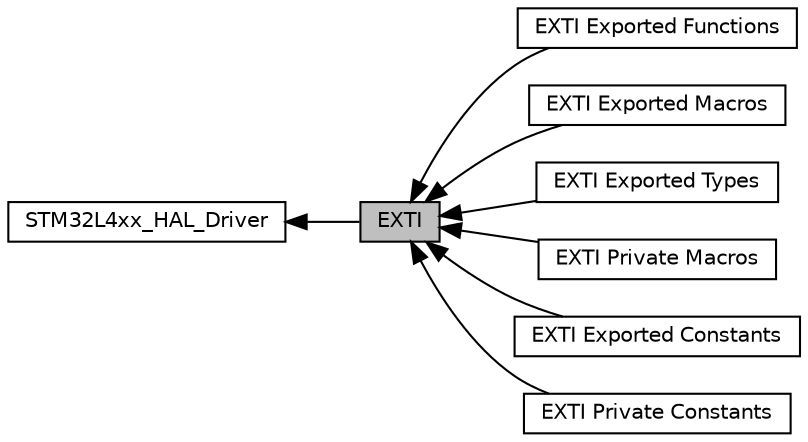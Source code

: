digraph "EXTI"
{
  edge [fontname="Helvetica",fontsize="10",labelfontname="Helvetica",labelfontsize="10"];
  node [fontname="Helvetica",fontsize="10",shape=box];
  rankdir=LR;
  Node8 [label="EXTI Exported Functions",height=0.2,width=0.4,color="black", fillcolor="white", style="filled",URL="$group___e_x_t_i___exported___functions.html",tooltip="EXTI Exported Functions."];
  Node5 [label="EXTI Exported Macros",height=0.2,width=0.4,color="black", fillcolor="white", style="filled",URL="$group___e_x_t_i___exported___macros.html",tooltip=" "];
  Node2 [label="STM32L4xx_HAL_Driver",height=0.2,width=0.4,color="black", fillcolor="white", style="filled",URL="$group___s_t_m32_l4xx___h_a_l___driver.html",tooltip=" "];
  Node3 [label="EXTI Exported Types",height=0.2,width=0.4,color="black", fillcolor="white", style="filled",URL="$group___e_x_t_i___exported___types.html",tooltip=" "];
  Node7 [label="EXTI Private Macros",height=0.2,width=0.4,color="black", fillcolor="white", style="filled",URL="$group___e_x_t_i___private___macros.html",tooltip=" "];
  Node4 [label="EXTI Exported Constants",height=0.2,width=0.4,color="black", fillcolor="white", style="filled",URL="$group___e_x_t_i___exported___constants.html",tooltip=" "];
  Node6 [label="EXTI Private Constants",height=0.2,width=0.4,color="black", fillcolor="white", style="filled",URL="$group___e_x_t_i___private___constants.html",tooltip=" "];
  Node1 [label="EXTI",height=0.2,width=0.4,color="black", fillcolor="grey75", style="filled", fontcolor="black",tooltip="EXTI HAL module driver."];
  Node2->Node1 [shape=plaintext, dir="back", style="solid"];
  Node1->Node3 [shape=plaintext, dir="back", style="solid"];
  Node1->Node4 [shape=plaintext, dir="back", style="solid"];
  Node1->Node5 [shape=plaintext, dir="back", style="solid"];
  Node1->Node6 [shape=plaintext, dir="back", style="solid"];
  Node1->Node7 [shape=plaintext, dir="back", style="solid"];
  Node1->Node8 [shape=plaintext, dir="back", style="solid"];
}
